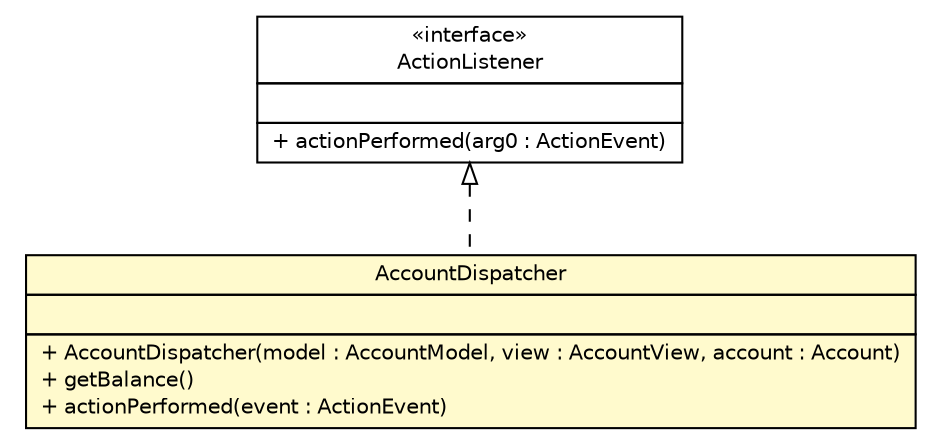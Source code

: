 #!/usr/local/bin/dot
#
# Class diagram 
# Generated by UMLGraph version R5_6 (http://www.umlgraph.org/)
#

digraph G {
	edge [fontname="Helvetica",fontsize=10,labelfontname="Helvetica",labelfontsize=10];
	node [fontname="Helvetica",fontsize=10,shape=plaintext];
	nodesep=0.25;
	ranksep=0.5;
	// sorcer.account.provider.ui.mvc.AccountDispatcher
	c91436 [label=<<table title="sorcer.account.provider.ui.mvc.AccountDispatcher" border="0" cellborder="1" cellspacing="0" cellpadding="2" port="p" bgcolor="lemonChiffon" href="./AccountDispatcher.html">
		<tr><td><table border="0" cellspacing="0" cellpadding="1">
<tr><td align="center" balign="center"> AccountDispatcher </td></tr>
		</table></td></tr>
		<tr><td><table border="0" cellspacing="0" cellpadding="1">
<tr><td align="left" balign="left">  </td></tr>
		</table></td></tr>
		<tr><td><table border="0" cellspacing="0" cellpadding="1">
<tr><td align="left" balign="left"> + AccountDispatcher(model : AccountModel, view : AccountView, account : Account) </td></tr>
<tr><td align="left" balign="left"> + getBalance() </td></tr>
<tr><td align="left" balign="left"> + actionPerformed(event : ActionEvent) </td></tr>
		</table></td></tr>
		</table>>, URL="./AccountDispatcher.html", fontname="Helvetica", fontcolor="black", fontsize=10.0];
	//sorcer.account.provider.ui.mvc.AccountDispatcher implements java.awt.event.ActionListener
	c91444:p -> c91436:p [dir=back,arrowtail=empty,style=dashed];
	// java.awt.event.ActionListener
	c91444 [label=<<table title="java.awt.event.ActionListener" border="0" cellborder="1" cellspacing="0" cellpadding="2" port="p" href="http://docs.oracle.com/javase/7/docs/api/java/awt/event/ActionListener.html">
		<tr><td><table border="0" cellspacing="0" cellpadding="1">
<tr><td align="center" balign="center"> &#171;interface&#187; </td></tr>
<tr><td align="center" balign="center"> ActionListener </td></tr>
		</table></td></tr>
		<tr><td><table border="0" cellspacing="0" cellpadding="1">
<tr><td align="left" balign="left">  </td></tr>
		</table></td></tr>
		<tr><td><table border="0" cellspacing="0" cellpadding="1">
<tr><td align="left" balign="left"> + actionPerformed(arg0 : ActionEvent) </td></tr>
		</table></td></tr>
		</table>>, URL="http://docs.oracle.com/javase/7/docs/api/java/awt/event/ActionListener.html", fontname="Helvetica", fontcolor="black", fontsize=10.0];
}

